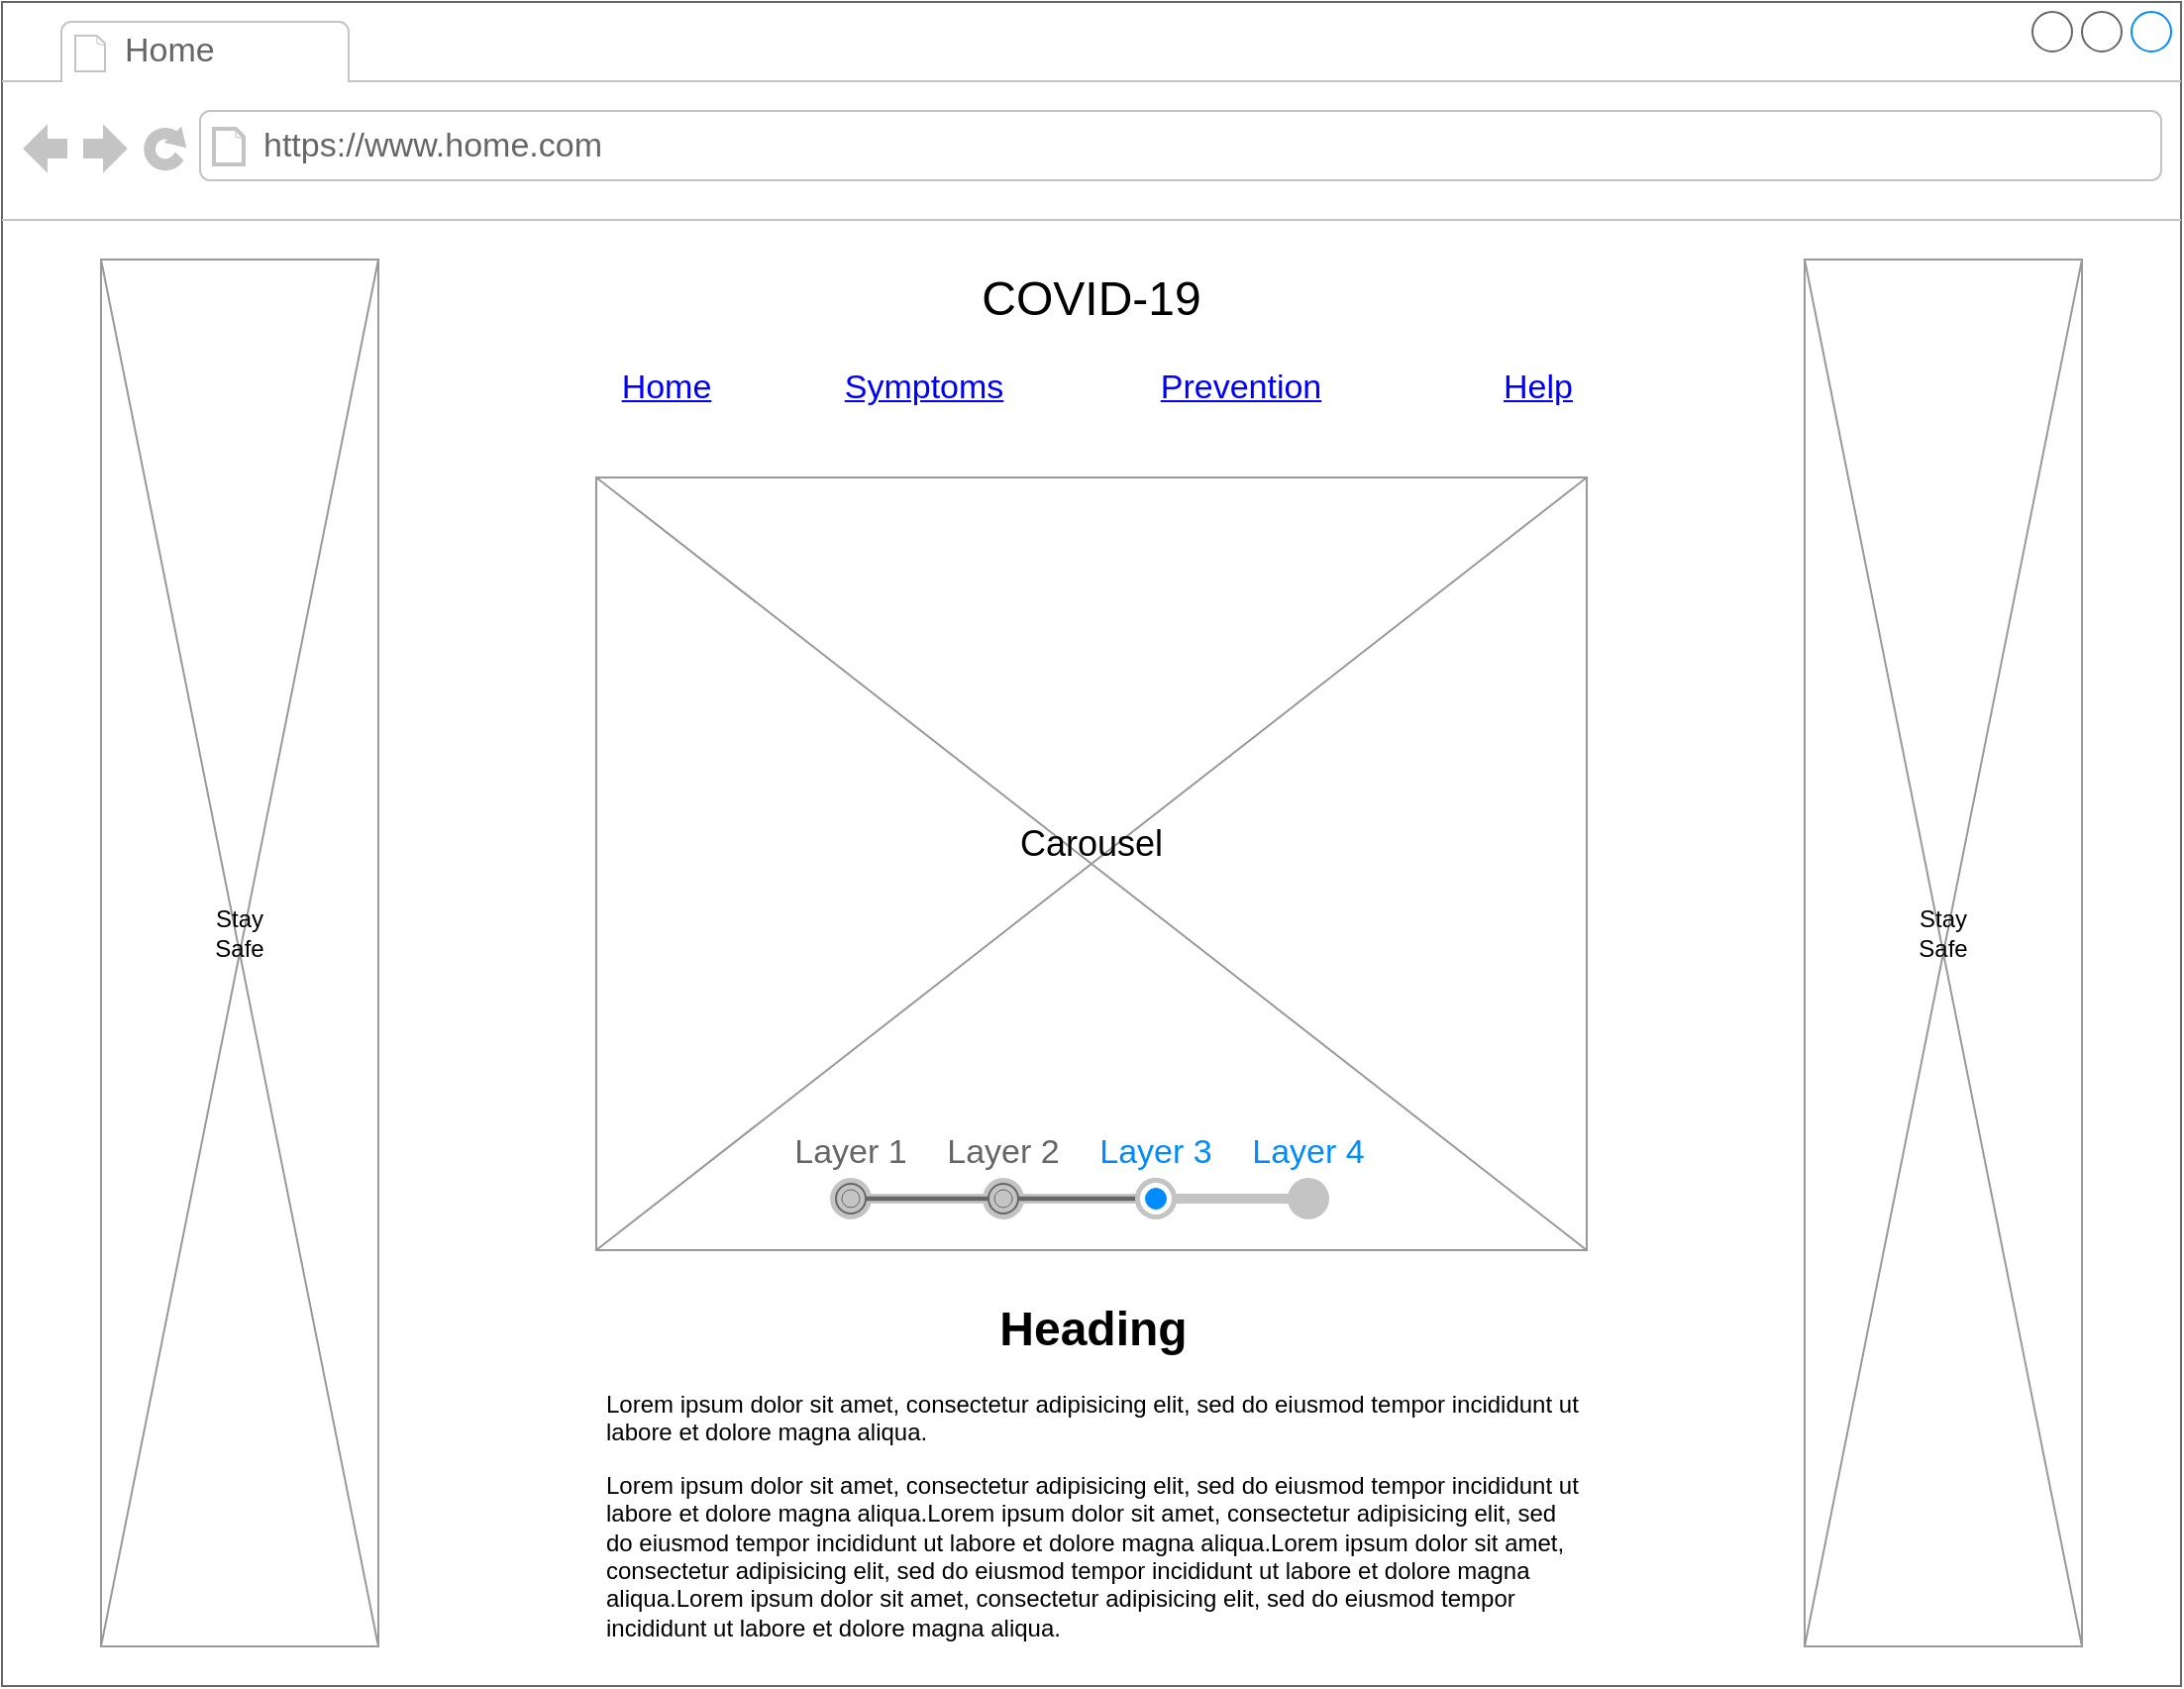 <mxfile version="14.0.1" type="device" pages="4"><diagram id="Vx9L5PtWEf-2RKIbejmJ" name="Home"><mxGraphModel dx="1422" dy="794" grid="1" gridSize="10" guides="1" tooltips="1" connect="1" arrows="1" fold="1" page="1" pageScale="1" pageWidth="1100" pageHeight="850" math="0" shadow="0"><root><mxCell id="ZCm2O4RCvDo5Pj5sWEHa-0"/><mxCell id="ZCm2O4RCvDo5Pj5sWEHa-1" parent="ZCm2O4RCvDo5Pj5sWEHa-0"/><mxCell id="ZCm2O4RCvDo5Pj5sWEHa-2" value="" style="strokeWidth=1;shadow=0;dashed=0;align=center;html=1;shape=mxgraph.mockup.containers.browserWindow;rSize=0;strokeColor=#666666;strokeColor2=#008cff;strokeColor3=#c4c4c4;mainText=,;recursiveResize=0;fillColor=none;" parent="ZCm2O4RCvDo5Pj5sWEHa-1" vertex="1"><mxGeometry width="1100" height="850" as="geometry"/></mxCell><mxCell id="ZCm2O4RCvDo5Pj5sWEHa-3" value="Home" style="strokeWidth=1;shadow=0;dashed=0;align=center;html=1;shape=mxgraph.mockup.containers.anchor;fontSize=17;fontColor=#666666;align=left;" parent="ZCm2O4RCvDo5Pj5sWEHa-2" vertex="1"><mxGeometry x="60" y="12" width="110" height="26" as="geometry"/></mxCell><mxCell id="ZCm2O4RCvDo5Pj5sWEHa-4" value="https://www.home.com" style="strokeWidth=1;shadow=0;dashed=0;align=center;html=1;shape=mxgraph.mockup.containers.anchor;rSize=0;fontSize=17;fontColor=#666666;align=left;" parent="ZCm2O4RCvDo5Pj5sWEHa-2" vertex="1"><mxGeometry x="130" y="60" width="250" height="26" as="geometry"/></mxCell><mxCell id="12OS5xEQ3CSuyAkdWYwo-0" value="" style="verticalLabelPosition=bottom;shadow=0;dashed=0;align=center;html=1;verticalAlign=top;strokeWidth=1;shape=mxgraph.mockup.graphics.simpleIcon;strokeColor=#999999;fillColor=none;" parent="ZCm2O4RCvDo5Pj5sWEHa-2" vertex="1"><mxGeometry x="300" y="240" width="500" height="390" as="geometry"/></mxCell><mxCell id="atUSLxIKzBju1YxH-Xyl-3" value="Home" style="shape=rectangle;strokeColor=none;fillColor=none;linkText=;fontSize=17;fontColor=#0000ff;fontStyle=4;html=1;align=center;" parent="ZCm2O4RCvDo5Pj5sWEHa-2" vertex="1"><mxGeometry x="260" y="180" width="150" height="30" as="geometry"/></mxCell><mxCell id="atUSLxIKzBju1YxH-Xyl-2" value="Symptoms" style="shape=rectangle;strokeColor=none;fillColor=none;linkText=;fontSize=17;fontColor=#0000ff;fontStyle=4;html=1;align=center;" parent="ZCm2O4RCvDo5Pj5sWEHa-2" vertex="1"><mxGeometry x="390" y="180" width="150" height="30" as="geometry"/></mxCell><mxCell id="atUSLxIKzBju1YxH-Xyl-1" value="Prevention" style="shape=rectangle;strokeColor=none;fillColor=none;linkText=;fontSize=17;fontColor=#0000ff;fontStyle=4;html=1;align=center;" parent="ZCm2O4RCvDo5Pj5sWEHa-2" vertex="1"><mxGeometry x="550" y="180" width="150" height="30" as="geometry"/></mxCell><mxCell id="atUSLxIKzBju1YxH-Xyl-0" value="Help" style="shape=rectangle;strokeColor=none;fillColor=none;linkText=;fontSize=17;fontColor=#0000ff;fontStyle=4;html=1;align=center;" parent="ZCm2O4RCvDo5Pj5sWEHa-2" vertex="1"><mxGeometry x="700" y="180" width="150" height="30" as="geometry"/></mxCell><mxCell id="atUSLxIKzBju1YxH-Xyl-4" value="&lt;font style=&quot;font-size: 24px&quot;&gt;COVID-19&lt;/font&gt;" style="text;html=1;strokeColor=none;fillColor=none;align=center;verticalAlign=middle;whiteSpace=wrap;rounded=0;" parent="ZCm2O4RCvDo5Pj5sWEHa-2" vertex="1"><mxGeometry x="485" y="140" width="130" height="20" as="geometry"/></mxCell><mxCell id="EgQ7jHpboAncLTL_O22X-1" value="" style="verticalLabelPosition=bottom;shadow=0;dashed=0;align=center;html=1;verticalAlign=top;strokeWidth=1;shape=mxgraph.mockup.graphics.simpleIcon;strokeColor=#999999;" parent="ZCm2O4RCvDo5Pj5sWEHa-2" vertex="1"><mxGeometry x="910" y="130" width="140" height="700" as="geometry"/></mxCell><mxCell id="zhXdhXFynscdgHbFUNky-1" value="Stay Safe" style="text;html=1;strokeColor=none;fillColor=none;align=center;verticalAlign=middle;whiteSpace=wrap;rounded=0;" parent="ZCm2O4RCvDo5Pj5sWEHa-2" vertex="1"><mxGeometry x="960" y="460" width="40" height="20" as="geometry"/></mxCell><mxCell id="zhXdhXFynscdgHbFUNky-2" value="" style="strokeWidth=1;shadow=0;dashed=0;align=center;html=1;shape=mxgraph.mockup.navigation.stepBar;strokeColor=#c4c4c4;textColor=#666666;textColor2=#008cff;mainText=Layer 1,Layer 2,+Layer 3,Layer 4;textSize=17;fillColor=#666666;overflow=fill;fontSize=17;fontColor=#666666;" parent="ZCm2O4RCvDo5Pj5sWEHa-2" vertex="1"><mxGeometry x="390" y="570" width="300" height="50" as="geometry"/></mxCell><mxCell id="zhXdhXFynscdgHbFUNky-3" value="&lt;h1 style=&quot;text-align: center&quot;&gt;Heading&lt;/h1&gt;&lt;p&gt;Lorem ipsum dolor sit amet, consectetur adipisicing elit, sed do eiusmod tempor incididunt ut labore et dolore magna aliqua.&lt;/p&gt;Lorem ipsum dolor sit amet, consectetur adipisicing elit, sed do eiusmod tempor incididunt ut labore et dolore magna aliqua.Lorem ipsum dolor sit amet, consectetur adipisicing elit, sed do eiusmod tempor incididunt ut labore et dolore magna aliqua.Lorem ipsum dolor sit amet, consectetur adipisicing elit, sed do eiusmod tempor incididunt ut labore et dolore magna aliqua.Lorem ipsum dolor sit amet, consectetur adipisicing elit, sed do eiusmod tempor incididunt ut labore et dolore magna aliqua." style="text;html=1;strokeColor=none;fillColor=none;spacing=5;spacingTop=-20;whiteSpace=wrap;overflow=hidden;rounded=0;" parent="ZCm2O4RCvDo5Pj5sWEHa-2" vertex="1"><mxGeometry x="300" y="650" width="500" height="190" as="geometry"/></mxCell><mxCell id="zhXdhXFynscdgHbFUNky-4" value="&lt;font style=&quot;font-size: 18px&quot;&gt;Carousel&lt;/font&gt;" style="text;html=1;strokeColor=none;fillColor=none;align=center;verticalAlign=middle;whiteSpace=wrap;rounded=0;" parent="ZCm2O4RCvDo5Pj5sWEHa-2" vertex="1"><mxGeometry x="495" y="415" width="110" height="20" as="geometry"/></mxCell><mxCell id="EgQ7jHpboAncLTL_O22X-0" value="" style="verticalLabelPosition=bottom;shadow=0;dashed=0;align=center;html=1;verticalAlign=top;strokeWidth=1;shape=mxgraph.mockup.graphics.simpleIcon;strokeColor=#999999;" parent="ZCm2O4RCvDo5Pj5sWEHa-1" vertex="1"><mxGeometry x="50" y="130" width="140" height="700" as="geometry"/></mxCell><mxCell id="zhXdhXFynscdgHbFUNky-0" value="Stay Safe" style="text;html=1;strokeColor=none;fillColor=none;align=center;verticalAlign=middle;whiteSpace=wrap;rounded=0;" parent="ZCm2O4RCvDo5Pj5sWEHa-1" vertex="1"><mxGeometry x="100" y="460" width="40" height="20" as="geometry"/></mxCell></root></mxGraphModel></diagram><diagram id="CYuUgaQT14oTyctbJGBL" name="Symptoms"><mxGraphModel dx="1422" dy="794" grid="1" gridSize="10" guides="1" tooltips="1" connect="1" arrows="1" fold="1" page="1" pageScale="1" pageWidth="1100" pageHeight="850" math="0" shadow="0"><root><mxCell id="Jt4IxJFb2rvtmj-Y65tF-0"/><mxCell id="Jt4IxJFb2rvtmj-Y65tF-1" parent="Jt4IxJFb2rvtmj-Y65tF-0"/><mxCell id="A8Sk489dDw8qqWJrNEob-0" value="" style="strokeWidth=1;shadow=0;dashed=0;align=center;html=1;shape=mxgraph.mockup.containers.browserWindow;rSize=0;strokeColor=#666666;strokeColor2=#008cff;strokeColor3=#c4c4c4;mainText=,;recursiveResize=0;" parent="Jt4IxJFb2rvtmj-Y65tF-1" vertex="1"><mxGeometry width="1100" height="850" as="geometry"/></mxCell><mxCell id="A8Sk489dDw8qqWJrNEob-1" value="Symptoms" style="strokeWidth=1;shadow=0;dashed=0;align=center;html=1;shape=mxgraph.mockup.containers.anchor;fontSize=17;fontColor=#666666;align=left;" parent="A8Sk489dDw8qqWJrNEob-0" vertex="1"><mxGeometry x="60" y="12" width="110" height="26" as="geometry"/></mxCell><mxCell id="A8Sk489dDw8qqWJrNEob-2" value="https://www.symptoms.com" style="strokeWidth=1;shadow=0;dashed=0;align=center;html=1;shape=mxgraph.mockup.containers.anchor;rSize=0;fontSize=17;fontColor=#666666;align=left;" parent="A8Sk489dDw8qqWJrNEob-0" vertex="1"><mxGeometry x="130" y="60" width="250" height="26" as="geometry"/></mxCell><mxCell id="qOLH4bzu413cU7nAYyWx-1" value="" style="verticalLabelPosition=bottom;shadow=0;dashed=0;align=center;html=1;verticalAlign=top;strokeWidth=1;shape=mxgraph.mockup.graphics.simpleIcon;strokeColor=#999999;" parent="A8Sk489dDw8qqWJrNEob-0" vertex="1"><mxGeometry x="910" y="130" width="140" height="700" as="geometry"/></mxCell><mxCell id="GIJ5dud1IXcGvgJqvUtz-0" value="Stay Safe" style="text;html=1;strokeColor=none;fillColor=none;align=center;verticalAlign=middle;whiteSpace=wrap;rounded=0;" parent="A8Sk489dDw8qqWJrNEob-0" vertex="1"><mxGeometry x="950" y="470" width="60" height="20" as="geometry"/></mxCell><mxCell id="XDq-PG2fBkuXE5tAhXTV-0" value="&lt;font style=&quot;font-size: 20px&quot;&gt;Get to know the Symptoms&lt;/font&gt;" style="text;html=1;strokeColor=none;fillColor=none;align=center;verticalAlign=middle;whiteSpace=wrap;rounded=0;" parent="A8Sk489dDw8qqWJrNEob-0" vertex="1"><mxGeometry x="433" y="170" width="255" height="20" as="geometry"/></mxCell><mxCell id="PLKtvnwkf7vasNmxPdRO-0" value="" style="verticalLabelPosition=bottom;shadow=0;dashed=0;align=center;html=1;verticalAlign=top;strokeWidth=1;shape=mxgraph.mockup.containers.videoPlayer;strokeColor=#666666;strokeColor2=#008cff;strokeColor3=#c4c4c4;textColor=#666666;fillColor2=#008cff;barHeight=30;barPos=20;" parent="A8Sk489dDw8qqWJrNEob-0" vertex="1"><mxGeometry x="270" y="480" width="530" height="340" as="geometry"/></mxCell><mxCell id="PLKtvnwkf7vasNmxPdRO-9" value="" style="ellipse;whiteSpace=wrap;html=1;fillColor=#000000;" parent="A8Sk489dDw8qqWJrNEob-0" vertex="1"><mxGeometry x="270" y="220" width="10" height="10" as="geometry"/></mxCell><mxCell id="PLKtvnwkf7vasNmxPdRO-13" value="" style="ellipse;whiteSpace=wrap;html=1;fillColor=#000000;" parent="A8Sk489dDw8qqWJrNEob-0" vertex="1"><mxGeometry x="270" y="380" width="10" height="10" as="geometry"/></mxCell><mxCell id="PLKtvnwkf7vasNmxPdRO-12" value="" style="ellipse;whiteSpace=wrap;html=1;fillColor=#000000;" parent="A8Sk489dDw8qqWJrNEob-0" vertex="1"><mxGeometry x="270" y="340" width="10" height="10" as="geometry"/></mxCell><mxCell id="PLKtvnwkf7vasNmxPdRO-11" value="" style="ellipse;whiteSpace=wrap;html=1;fillColor=#000000;" parent="A8Sk489dDw8qqWJrNEob-0" vertex="1"><mxGeometry x="270" y="300" width="10" height="10" as="geometry"/></mxCell><mxCell id="PLKtvnwkf7vasNmxPdRO-10" value="" style="ellipse;whiteSpace=wrap;html=1;fillColor=#000000;" parent="A8Sk489dDw8qqWJrNEob-0" vertex="1"><mxGeometry x="270" y="260" width="10" height="10" as="geometry"/></mxCell><mxCell id="PLKtvnwkf7vasNmxPdRO-16" value="&lt;span style=&quot;text-align: left&quot;&gt;Lorem ipsum dolor sit amet, consectetur adipisicing elit, sed do eiusmod tempor incididunt ut labore et dolore&lt;/span&gt;" style="text;html=1;strokeColor=none;fillColor=none;align=center;verticalAlign=middle;whiteSpace=wrap;rounded=0;" parent="A8Sk489dDw8qqWJrNEob-0" vertex="1"><mxGeometry x="280" y="215" width="590" height="20" as="geometry"/></mxCell><mxCell id="NtlH4CbGREPzBRlOLAgn-3" value="&lt;span style=&quot;text-align: left&quot;&gt;Lorem ipsum dolor sit amet, consectetur adipisicing elit, sed do eiusmod tempor incididunt ut labore et dolore&lt;/span&gt;" style="text;html=1;strokeColor=none;fillColor=none;align=center;verticalAlign=middle;whiteSpace=wrap;rounded=0;" parent="A8Sk489dDw8qqWJrNEob-0" vertex="1"><mxGeometry x="280" y="375" width="590" height="20" as="geometry"/></mxCell><mxCell id="NtlH4CbGREPzBRlOLAgn-2" value="&lt;span style=&quot;text-align: left&quot;&gt;Lorem ipsum dolor sit amet, consectetur adipisicing elit, sed do eiusmod tempor incididunt ut labore et dolore&lt;/span&gt;" style="text;html=1;strokeColor=none;fillColor=none;align=center;verticalAlign=middle;whiteSpace=wrap;rounded=0;" parent="A8Sk489dDw8qqWJrNEob-0" vertex="1"><mxGeometry x="280" y="335" width="590" height="20" as="geometry"/></mxCell><mxCell id="NtlH4CbGREPzBRlOLAgn-1" value="&lt;span style=&quot;text-align: left&quot;&gt;Lorem ipsum dolor sit amet, consectetur adipisicing elit, sed do eiusmod tempor incididunt ut labore et dolore&lt;/span&gt;" style="text;html=1;strokeColor=none;fillColor=none;align=center;verticalAlign=middle;whiteSpace=wrap;rounded=0;" parent="A8Sk489dDw8qqWJrNEob-0" vertex="1"><mxGeometry x="280" y="295" width="590" height="20" as="geometry"/></mxCell><mxCell id="NtlH4CbGREPzBRlOLAgn-0" value="&lt;span style=&quot;text-align: left&quot;&gt;Lorem ipsum dolor sit amet, consectetur adipisicing elit, sed do eiusmod tempor incididunt ut labore et dolore&lt;/span&gt;" style="text;html=1;strokeColor=none;fillColor=none;align=center;verticalAlign=middle;whiteSpace=wrap;rounded=0;" parent="A8Sk489dDw8qqWJrNEob-0" vertex="1"><mxGeometry x="280" y="255" width="590" height="20" as="geometry"/></mxCell><mxCell id="NtlH4CbGREPzBRlOLAgn-4" value="&lt;font style=&quot;font-size: 22px&quot;&gt;Video&lt;/font&gt;" style="text;html=1;strokeColor=none;fillColor=none;align=center;verticalAlign=middle;whiteSpace=wrap;rounded=0;" parent="A8Sk489dDw8qqWJrNEob-0" vertex="1"><mxGeometry x="440" y="415" width="220" height="45" as="geometry"/></mxCell><mxCell id="qOLH4bzu413cU7nAYyWx-0" value="" style="verticalLabelPosition=bottom;shadow=0;dashed=0;align=center;html=1;verticalAlign=top;strokeWidth=1;shape=mxgraph.mockup.graphics.simpleIcon;strokeColor=#999999;" parent="Jt4IxJFb2rvtmj-Y65tF-1" vertex="1"><mxGeometry x="50" y="130" width="140" height="700" as="geometry"/></mxCell><mxCell id="GIJ5dud1IXcGvgJqvUtz-1" value="Stay Safe" style="text;html=1;strokeColor=none;fillColor=none;align=center;verticalAlign=middle;whiteSpace=wrap;rounded=0;" parent="Jt4IxJFb2rvtmj-Y65tF-1" vertex="1"><mxGeometry x="90" y="470" width="60" height="20" as="geometry"/></mxCell><mxCell id="MGAn0OQ5PoNn8MgrdopH-0" value="Home" style="shape=rectangle;strokeColor=none;fillColor=none;linkText=;fontSize=17;fontColor=#0000ff;fontStyle=4;html=1;align=center;" parent="Jt4IxJFb2rvtmj-Y65tF-1" vertex="1"><mxGeometry x="290" y="130" width="100" height="30" as="geometry"/></mxCell><mxCell id="MGAn0OQ5PoNn8MgrdopH-1" value="Symptoms" style="shape=rectangle;strokeColor=none;fillColor=none;linkText=;fontSize=17;fontColor=#0000ff;fontStyle=4;html=1;align=center;" parent="Jt4IxJFb2rvtmj-Y65tF-1" vertex="1"><mxGeometry x="410" y="130" width="150" height="30" as="geometry"/></mxCell><mxCell id="MGAn0OQ5PoNn8MgrdopH-2" value="Prevention" style="shape=rectangle;strokeColor=none;fillColor=none;linkText=;fontSize=17;fontColor=#0000ff;fontStyle=4;html=1;align=center;" parent="Jt4IxJFb2rvtmj-Y65tF-1" vertex="1"><mxGeometry x="540" y="130" width="150" height="30" as="geometry"/></mxCell><mxCell id="MGAn0OQ5PoNn8MgrdopH-3" value="Help" style="shape=rectangle;strokeColor=none;fillColor=none;linkText=;fontSize=17;fontColor=#0000ff;fontStyle=4;html=1;align=center;" parent="Jt4IxJFb2rvtmj-Y65tF-1" vertex="1"><mxGeometry x="670" y="130" width="150" height="30" as="geometry"/></mxCell></root></mxGraphModel></diagram><diagram id="Fqr0bIzgGnme7MDREOoU" name="Prevention"><mxGraphModel dx="1422" dy="794" grid="1" gridSize="10" guides="1" tooltips="1" connect="1" arrows="1" fold="1" page="1" pageScale="1" pageWidth="1100" pageHeight="850" math="0" shadow="0"><root><mxCell id="I5X8hlHOosT79vC6T1fr-0"/><mxCell id="I5X8hlHOosT79vC6T1fr-1" parent="I5X8hlHOosT79vC6T1fr-0"/><mxCell id="I5X8hlHOosT79vC6T1fr-2" value="" style="strokeWidth=1;shadow=0;dashed=0;align=center;html=1;shape=mxgraph.mockup.containers.browserWindow;rSize=0;strokeColor=#666666;strokeColor2=#008cff;strokeColor3=#c4c4c4;mainText=,;recursiveResize=0;fillColor=none;" parent="I5X8hlHOosT79vC6T1fr-1" vertex="1"><mxGeometry width="1100" height="850" as="geometry"/></mxCell><mxCell id="I5X8hlHOosT79vC6T1fr-3" value="Prevention" style="strokeWidth=1;shadow=0;dashed=0;align=center;html=1;shape=mxgraph.mockup.containers.anchor;fontSize=17;fontColor=#666666;align=left;" parent="I5X8hlHOosT79vC6T1fr-2" vertex="1"><mxGeometry x="60" y="12" width="110" height="26" as="geometry"/></mxCell><mxCell id="I5X8hlHOosT79vC6T1fr-4" value="https://www.Prevetion.com" style="strokeWidth=1;shadow=0;dashed=0;align=center;html=1;shape=mxgraph.mockup.containers.anchor;rSize=0;fontSize=17;fontColor=#666666;align=left;" parent="I5X8hlHOosT79vC6T1fr-2" vertex="1"><mxGeometry x="130" y="60" width="250" height="26" as="geometry"/></mxCell><mxCell id="Z8ET4Ys5hZIuLtzZ7yck-10" value="Home" style="shape=rectangle;strokeColor=none;fillColor=none;linkText=;fontSize=17;fontColor=#0000ff;fontStyle=4;html=1;align=center;" parent="I5X8hlHOosT79vC6T1fr-2" vertex="1"><mxGeometry x="290" y="130" width="100" height="30" as="geometry"/></mxCell><mxCell id="Z8ET4Ys5hZIuLtzZ7yck-9" value="Symptoms" style="shape=rectangle;strokeColor=none;fillColor=none;linkText=;fontSize=17;fontColor=#0000ff;fontStyle=4;html=1;align=center;" parent="I5X8hlHOosT79vC6T1fr-2" vertex="1"><mxGeometry x="410" y="130" width="150" height="30" as="geometry"/></mxCell><mxCell id="Z8ET4Ys5hZIuLtzZ7yck-8" value="Prevention" style="shape=rectangle;strokeColor=none;fillColor=none;linkText=;fontSize=17;fontColor=#0000ff;fontStyle=4;html=1;align=center;" parent="I5X8hlHOosT79vC6T1fr-2" vertex="1"><mxGeometry x="540" y="130" width="150" height="30" as="geometry"/></mxCell><mxCell id="Z8ET4Ys5hZIuLtzZ7yck-7" value="Help" style="shape=rectangle;strokeColor=none;fillColor=none;linkText=;fontSize=17;fontColor=#0000ff;fontStyle=4;html=1;align=center;" parent="I5X8hlHOosT79vC6T1fr-2" vertex="1"><mxGeometry x="670" y="130" width="150" height="30" as="geometry"/></mxCell><mxCell id="FX9cFAvRSbL0EonLz0Lj-0" value="" style="verticalLabelPosition=bottom;shadow=0;dashed=0;align=center;html=1;verticalAlign=top;strokeWidth=1;shape=mxgraph.mockup.graphics.simpleIcon;strokeColor=#999999;" parent="I5X8hlHOosT79vC6T1fr-2" vertex="1"><mxGeometry x="50" y="130" width="140" height="700" as="geometry"/></mxCell><mxCell id="FX9cFAvRSbL0EonLz0Lj-1" value="" style="verticalLabelPosition=bottom;shadow=0;dashed=0;align=center;html=1;verticalAlign=top;strokeWidth=1;shape=mxgraph.mockup.graphics.simpleIcon;strokeColor=#999999;" parent="I5X8hlHOosT79vC6T1fr-2" vertex="1"><mxGeometry x="910" y="130" width="140" height="700" as="geometry"/></mxCell><mxCell id="FX9cFAvRSbL0EonLz0Lj-3" value="Stay Safe" style="text;html=1;strokeColor=none;fillColor=none;align=center;verticalAlign=middle;whiteSpace=wrap;rounded=0;" parent="I5X8hlHOosT79vC6T1fr-2" vertex="1"><mxGeometry x="95" y="470" width="40" height="20" as="geometry"/></mxCell><mxCell id="FX9cFAvRSbL0EonLz0Lj-4" value="Stay Safe" style="text;html=1;strokeColor=none;fillColor=none;align=center;verticalAlign=middle;whiteSpace=wrap;rounded=0;" parent="I5X8hlHOosT79vC6T1fr-2" vertex="1"><mxGeometry x="960" y="470" width="40" height="20" as="geometry"/></mxCell><mxCell id="IA-g8g00dpZClL6iutpQ-0" value="&lt;h1 style=&quot;text-align: center&quot;&gt;Method-1&lt;/h1&gt;&lt;p&gt;Lorem ipsum dolor sit amet, consectetur adipisicing elit, sed do eiusmod tempor incididunt ut labore et dolore magna aliqua.&lt;/p&gt;&lt;p&gt;Lorem ipsum dolor sit amet, consectetur adipisicing elit, sed do eiusmod tempor incididunt ut labore et dolore magna aliqua.&lt;br&gt;&lt;/p&gt;" style="text;html=1;strokeColor=none;fillColor=none;spacing=5;spacingTop=-20;whiteSpace=wrap;overflow=hidden;rounded=0;" parent="I5X8hlHOosT79vC6T1fr-2" vertex="1"><mxGeometry x="240" y="220" width="300" height="200" as="geometry"/></mxCell><mxCell id="IA-g8g00dpZClL6iutpQ-2" value="&lt;h1 style=&quot;text-align: center&quot;&gt;Method-3&lt;/h1&gt;&lt;p&gt;Lorem ipsum dolor sit amet, consectetur adipisicing elit, sed do eiusmod tempor incididunt ut labore et dolore magna aliqua.&lt;/p&gt;&lt;p&gt;Lorem ipsum dolor sit amet, consectetur adipisicing elit, sed do eiusmod tempor incididunt ut labore et dolore magna aliqua.&lt;br&gt;&lt;/p&gt;" style="text;html=1;strokeColor=none;fillColor=none;spacing=5;spacingTop=-20;whiteSpace=wrap;overflow=hidden;rounded=0;" parent="I5X8hlHOosT79vC6T1fr-2" vertex="1"><mxGeometry x="230" y="640" width="300" height="200" as="geometry"/></mxCell><mxCell id="IA-g8g00dpZClL6iutpQ-1" value="&lt;h1 style=&quot;text-align: center&quot;&gt;Method-2&lt;/h1&gt;&lt;p&gt;Lorem ipsum dolor sit amet, consectetur adipisicing elit, sed do eiusmod tempor incididunt ut labore et dolore magna aliqua.&lt;/p&gt;Lorem ipsum dolor sit amet, consectetur adipisicing elit, sed do eiusmod tempor incididunt ut labore et dolore magna aliqua." style="text;html=1;strokeColor=none;fillColor=none;spacing=5;spacingTop=-20;whiteSpace=wrap;overflow=hidden;rounded=0;" parent="I5X8hlHOosT79vC6T1fr-2" vertex="1"><mxGeometry x="560" y="425" width="300" height="200" as="geometry"/></mxCell><mxCell id="IA-g8g00dpZClL6iutpQ-3" value="" style="verticalLabelPosition=bottom;shadow=0;dashed=0;align=center;html=1;verticalAlign=top;strokeWidth=1;shape=mxgraph.mockup.graphics.simpleIcon;strokeColor=#999999;" parent="I5X8hlHOosT79vC6T1fr-2" vertex="1"><mxGeometry x="560" y="220" width="280" height="170" as="geometry"/></mxCell><mxCell id="IA-g8g00dpZClL6iutpQ-5" value="" style="verticalLabelPosition=bottom;shadow=0;dashed=0;align=center;html=1;verticalAlign=top;strokeWidth=1;shape=mxgraph.mockup.graphics.simpleIcon;strokeColor=#999999;" parent="I5X8hlHOosT79vC6T1fr-2" vertex="1"><mxGeometry x="240" y="440" width="280" height="170" as="geometry"/></mxCell><mxCell id="IA-g8g00dpZClL6iutpQ-4" value="" style="verticalLabelPosition=bottom;shadow=0;dashed=0;align=center;html=1;verticalAlign=top;strokeWidth=1;shape=mxgraph.mockup.graphics.simpleIcon;strokeColor=#999999;" parent="I5X8hlHOosT79vC6T1fr-2" vertex="1"><mxGeometry x="560" y="640" width="280" height="170" as="geometry"/></mxCell><mxCell id="IA-g8g00dpZClL6iutpQ-6" value="&lt;font style=&quot;font-size: 15px&quot;&gt;Method-Image&lt;/font&gt;" style="text;html=1;strokeColor=none;fillColor=none;align=center;verticalAlign=middle;whiteSpace=wrap;rounded=0;" parent="I5X8hlHOosT79vC6T1fr-2" vertex="1"><mxGeometry x="635" y="275" width="130" height="20" as="geometry"/></mxCell><mxCell id="IA-g8g00dpZClL6iutpQ-8" value="&lt;font style=&quot;font-size: 15px&quot;&gt;Method-Image&lt;/font&gt;" style="text;html=1;strokeColor=none;fillColor=none;align=center;verticalAlign=middle;whiteSpace=wrap;rounded=0;" parent="I5X8hlHOosT79vC6T1fr-2" vertex="1"><mxGeometry x="315" y="470" width="130" height="20" as="geometry"/></mxCell><mxCell id="IA-g8g00dpZClL6iutpQ-7" value="&lt;font style=&quot;font-size: 15px&quot;&gt;Method-Image&lt;/font&gt;" style="text;html=1;strokeColor=none;fillColor=none;align=center;verticalAlign=middle;whiteSpace=wrap;rounded=0;" parent="I5X8hlHOosT79vC6T1fr-2" vertex="1"><mxGeometry x="635" y="685" width="130" height="20" as="geometry"/></mxCell><mxCell id="YmcDjIOd5FLmfSGRiqBv-0" value="&lt;font style=&quot;font-size: 20px&quot;&gt;How to Prevent?&lt;/font&gt;" style="text;html=1;strokeColor=none;fillColor=none;align=center;verticalAlign=middle;whiteSpace=wrap;rounded=0;" parent="I5X8hlHOosT79vC6T1fr-2" vertex="1"><mxGeometry x="465" y="170" width="170" height="20" as="geometry"/></mxCell></root></mxGraphModel></diagram><diagram id="JG_pDUZOFfhd6v6NDRAL" name="Help"><mxGraphModel dx="1422" dy="794" grid="1" gridSize="10" guides="1" tooltips="1" connect="1" arrows="1" fold="1" page="1" pageScale="1" pageWidth="1100" pageHeight="850" math="0" shadow="0"><root><mxCell id="9ZRd0OqnsKf9w8A5VzZe-0"/><mxCell id="9ZRd0OqnsKf9w8A5VzZe-1" parent="9ZRd0OqnsKf9w8A5VzZe-0"/><mxCell id="hhb7FRzN_nMZTzj5dLt2-0" value="" style="strokeWidth=1;shadow=0;dashed=0;align=center;html=1;shape=mxgraph.mockup.containers.browserWindow;rSize=0;strokeColor=#666666;strokeColor2=#008cff;strokeColor3=#c4c4c4;mainText=,;recursiveResize=0;" parent="9ZRd0OqnsKf9w8A5VzZe-1" vertex="1"><mxGeometry width="1100" height="850" as="geometry"/></mxCell><mxCell id="hhb7FRzN_nMZTzj5dLt2-1" value="Help" style="strokeWidth=1;shadow=0;dashed=0;align=center;html=1;shape=mxgraph.mockup.containers.anchor;fontSize=17;fontColor=#666666;align=left;" parent="hhb7FRzN_nMZTzj5dLt2-0" vertex="1"><mxGeometry x="60" y="12" width="110" height="26" as="geometry"/></mxCell><mxCell id="hhb7FRzN_nMZTzj5dLt2-2" value="https://www.help.com" style="strokeWidth=1;shadow=0;dashed=0;align=center;html=1;shape=mxgraph.mockup.containers.anchor;rSize=0;fontSize=17;fontColor=#666666;align=left;" parent="hhb7FRzN_nMZTzj5dLt2-0" vertex="1"><mxGeometry x="130" y="60" width="250" height="26" as="geometry"/></mxCell><mxCell id="ZQ2f9SMyZtF1sItvBsdZ-1" value="" style="verticalLabelPosition=bottom;shadow=0;dashed=0;align=center;html=1;verticalAlign=top;strokeWidth=1;shape=mxgraph.mockup.graphics.simpleIcon;strokeColor=#999999;" parent="hhb7FRzN_nMZTzj5dLt2-0" vertex="1"><mxGeometry x="930" y="130" width="140" height="700" as="geometry"/></mxCell><mxCell id="ZQ2f9SMyZtF1sItvBsdZ-3" value="Stay Safe" style="text;html=1;strokeColor=none;fillColor=none;align=center;verticalAlign=middle;whiteSpace=wrap;rounded=0;" parent="hhb7FRzN_nMZTzj5dLt2-0" vertex="1"><mxGeometry x="965" y="470" width="70" height="20" as="geometry"/></mxCell><mxCell id="ikOY96SQoD1U4TU7cQQQ-0" value="&lt;font style=&quot;font-size: 20px&quot;&gt;Require further assistance?&lt;/font&gt;" style="text;html=1;strokeColor=none;fillColor=none;align=center;verticalAlign=middle;whiteSpace=wrap;rounded=0;" parent="hhb7FRzN_nMZTzj5dLt2-0" vertex="1"><mxGeometry x="423" y="190" width="255" height="20" as="geometry"/></mxCell><mxCell id="HJtt3YlkF5QRklk2ZkXd-0" value="" style="verticalLabelPosition=bottom;shadow=0;dashed=0;align=center;html=1;verticalAlign=top;strokeWidth=1;shape=mxgraph.mockup.graphics.simpleIcon;strokeColor=#999999;" vertex="1" parent="hhb7FRzN_nMZTzj5dLt2-0"><mxGeometry x="280" y="390" width="220" height="240" as="geometry"/></mxCell><mxCell id="HJtt3YlkF5QRklk2ZkXd-1" value="" style="verticalLabelPosition=bottom;shadow=0;dashed=0;align=center;html=1;verticalAlign=top;strokeWidth=1;shape=mxgraph.mockup.graphics.simpleIcon;strokeColor=#999999;" vertex="1" parent="hhb7FRzN_nMZTzj5dLt2-0"><mxGeometry x="600" y="390" width="240" height="240" as="geometry"/></mxCell><mxCell id="HJtt3YlkF5QRklk2ZkXd-2" value="NHS" style="text;html=1;strokeColor=none;fillColor=none;align=center;verticalAlign=middle;whiteSpace=wrap;rounded=0;" vertex="1" parent="hhb7FRzN_nMZTzj5dLt2-0"><mxGeometry x="370" y="500" width="40" height="20" as="geometry"/></mxCell><mxCell id="HJtt3YlkF5QRklk2ZkXd-3" value="GOVUK" style="text;html=1;strokeColor=none;fillColor=none;align=center;verticalAlign=middle;whiteSpace=wrap;rounded=0;" vertex="1" parent="hhb7FRzN_nMZTzj5dLt2-0"><mxGeometry x="700" y="500" width="40" height="20" as="geometry"/></mxCell><mxCell id="ZQ2f9SMyZtF1sItvBsdZ-0" value="" style="verticalLabelPosition=bottom;shadow=0;dashed=0;align=center;html=1;verticalAlign=top;strokeWidth=1;shape=mxgraph.mockup.graphics.simpleIcon;strokeColor=#999999;" parent="9ZRd0OqnsKf9w8A5VzZe-1" vertex="1"><mxGeometry x="50" y="130" width="140" height="700" as="geometry"/></mxCell><mxCell id="ZQ2f9SMyZtF1sItvBsdZ-2" value="Stay Safe" style="text;html=1;strokeColor=none;fillColor=none;align=center;verticalAlign=middle;whiteSpace=wrap;rounded=0;" parent="9ZRd0OqnsKf9w8A5VzZe-1" vertex="1"><mxGeometry x="85" y="470" width="70" height="20" as="geometry"/></mxCell><mxCell id="lx_k5TYgaRmWfqvVEMz0-0" value="Home" style="shape=rectangle;strokeColor=none;fillColor=none;linkText=;fontSize=17;fontColor=#0000ff;fontStyle=4;html=1;align=center;" parent="9ZRd0OqnsKf9w8A5VzZe-1" vertex="1"><mxGeometry x="290" y="130" width="100" height="30" as="geometry"/></mxCell><mxCell id="lx_k5TYgaRmWfqvVEMz0-1" value="Symptoms" style="shape=rectangle;strokeColor=none;fillColor=none;linkText=;fontSize=17;fontColor=#0000ff;fontStyle=4;html=1;align=center;" parent="9ZRd0OqnsKf9w8A5VzZe-1" vertex="1"><mxGeometry x="410" y="130" width="150" height="30" as="geometry"/></mxCell><mxCell id="lx_k5TYgaRmWfqvVEMz0-2" value="Prevention" style="shape=rectangle;strokeColor=none;fillColor=none;linkText=;fontSize=17;fontColor=#0000ff;fontStyle=4;html=1;align=center;" parent="9ZRd0OqnsKf9w8A5VzZe-1" vertex="1"><mxGeometry x="540" y="130" width="150" height="30" as="geometry"/></mxCell><mxCell id="lx_k5TYgaRmWfqvVEMz0-3" value="Help" style="shape=rectangle;strokeColor=none;fillColor=none;linkText=;fontSize=17;fontColor=#0000ff;fontStyle=4;html=1;align=center;" parent="9ZRd0OqnsKf9w8A5VzZe-1" vertex="1"><mxGeometry x="670" y="130" width="150" height="30" as="geometry"/></mxCell></root></mxGraphModel></diagram></mxfile>